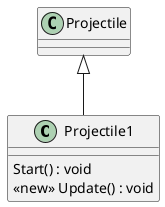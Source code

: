 @startuml
class Projectile1 {
    Start() : void
    <<new>> Update() : void
}
Projectile <|-- Projectile1
@enduml
